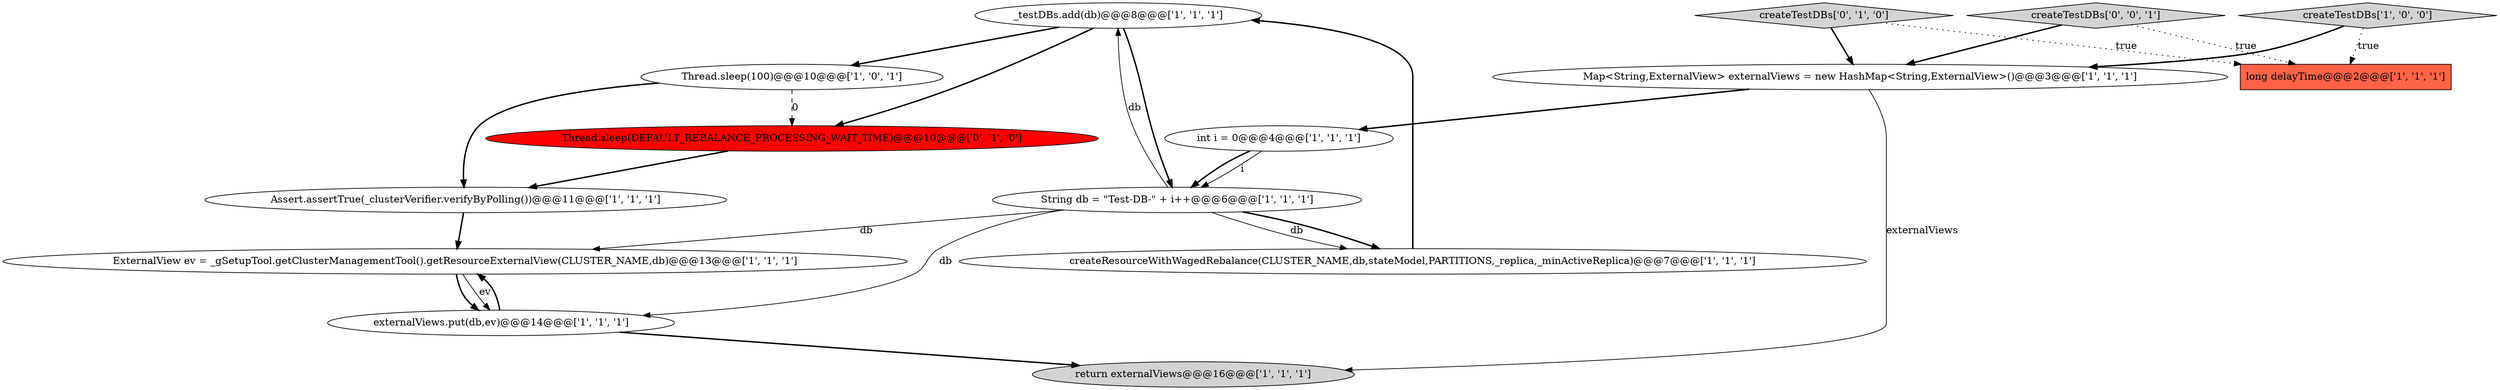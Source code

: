 digraph {
5 [style = filled, label = "_testDBs.add(db)@@@8@@@['1', '1', '1']", fillcolor = white, shape = ellipse image = "AAA0AAABBB1BBB"];
1 [style = filled, label = "createTestDBs['1', '0', '0']", fillcolor = lightgray, shape = diamond image = "AAA0AAABBB1BBB"];
7 [style = filled, label = "Thread.sleep(100)@@@10@@@['1', '0', '1']", fillcolor = white, shape = ellipse image = "AAA0AAABBB1BBB"];
8 [style = filled, label = "createResourceWithWagedRebalance(CLUSTER_NAME,db,stateModel,PARTITIONS,_replica,_minActiveReplica)@@@7@@@['1', '1', '1']", fillcolor = white, shape = ellipse image = "AAA0AAABBB1BBB"];
12 [style = filled, label = "Thread.sleep(DEFAULT_REBALANCE_PROCESSING_WAIT_TIME)@@@10@@@['0', '1', '0']", fillcolor = red, shape = ellipse image = "AAA1AAABBB2BBB"];
0 [style = filled, label = "int i = 0@@@4@@@['1', '1', '1']", fillcolor = white, shape = ellipse image = "AAA0AAABBB1BBB"];
11 [style = filled, label = "return externalViews@@@16@@@['1', '1', '1']", fillcolor = lightgray, shape = ellipse image = "AAA0AAABBB1BBB"];
10 [style = filled, label = "Assert.assertTrue(_clusterVerifier.verifyByPolling())@@@11@@@['1', '1', '1']", fillcolor = white, shape = ellipse image = "AAA0AAABBB1BBB"];
9 [style = filled, label = "ExternalView ev = _gSetupTool.getClusterManagementTool().getResourceExternalView(CLUSTER_NAME,db)@@@13@@@['1', '1', '1']", fillcolor = white, shape = ellipse image = "AAA0AAABBB1BBB"];
13 [style = filled, label = "createTestDBs['0', '1', '0']", fillcolor = lightgray, shape = diamond image = "AAA0AAABBB2BBB"];
6 [style = filled, label = "externalViews.put(db,ev)@@@14@@@['1', '1', '1']", fillcolor = white, shape = ellipse image = "AAA0AAABBB1BBB"];
14 [style = filled, label = "createTestDBs['0', '0', '1']", fillcolor = lightgray, shape = diamond image = "AAA0AAABBB3BBB"];
3 [style = filled, label = "long delayTime@@@2@@@['1', '1', '1']", fillcolor = tomato, shape = box image = "AAA0AAABBB1BBB"];
2 [style = filled, label = "String db = \"Test-DB-\" + i++@@@6@@@['1', '1', '1']", fillcolor = white, shape = ellipse image = "AAA0AAABBB1BBB"];
4 [style = filled, label = "Map<String,ExternalView> externalViews = new HashMap<String,ExternalView>()@@@3@@@['1', '1', '1']", fillcolor = white, shape = ellipse image = "AAA0AAABBB1BBB"];
2->9 [style = solid, label="db"];
2->6 [style = solid, label="db"];
1->4 [style = bold, label=""];
13->3 [style = dotted, label="true"];
7->10 [style = bold, label=""];
0->2 [style = bold, label=""];
2->8 [style = solid, label="db"];
9->6 [style = bold, label=""];
4->0 [style = bold, label=""];
1->3 [style = dotted, label="true"];
4->11 [style = solid, label="externalViews"];
5->2 [style = bold, label=""];
12->10 [style = bold, label=""];
8->5 [style = bold, label=""];
5->12 [style = bold, label=""];
9->6 [style = solid, label="ev"];
6->11 [style = bold, label=""];
14->3 [style = dotted, label="true"];
7->12 [style = dashed, label="0"];
5->7 [style = bold, label=""];
10->9 [style = bold, label=""];
6->9 [style = bold, label=""];
2->5 [style = solid, label="db"];
2->8 [style = bold, label=""];
14->4 [style = bold, label=""];
13->4 [style = bold, label=""];
0->2 [style = solid, label="i"];
}
